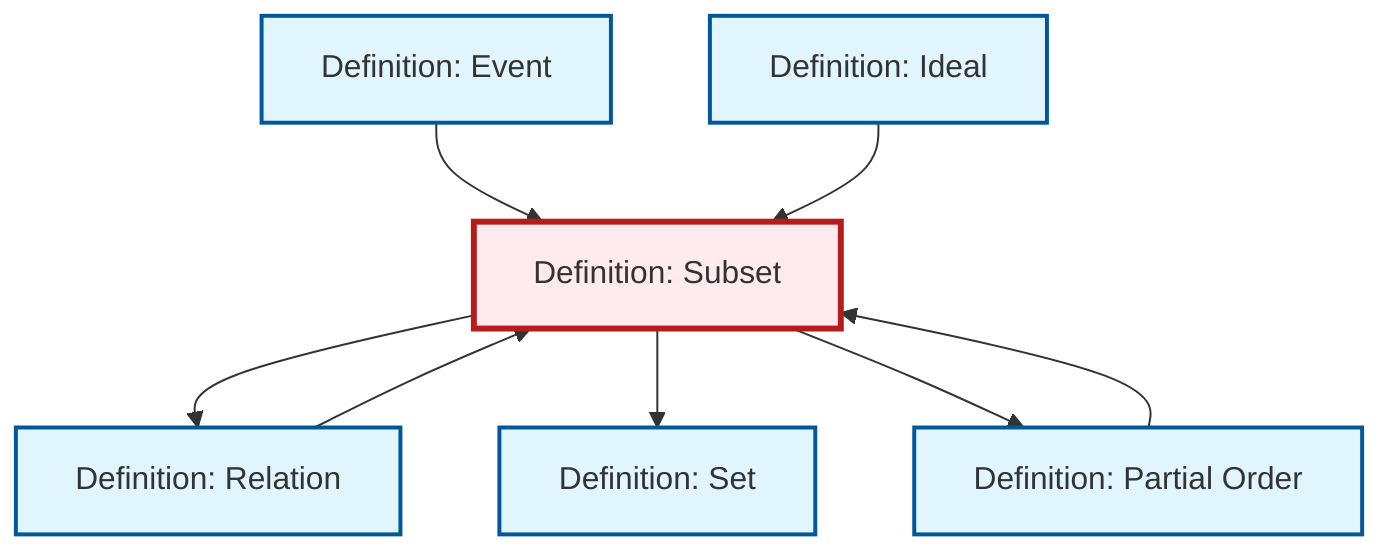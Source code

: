 graph TD
    classDef definition fill:#e1f5fe,stroke:#01579b,stroke-width:2px
    classDef theorem fill:#f3e5f5,stroke:#4a148c,stroke-width:2px
    classDef axiom fill:#fff3e0,stroke:#e65100,stroke-width:2px
    classDef example fill:#e8f5e9,stroke:#1b5e20,stroke-width:2px
    classDef current fill:#ffebee,stroke:#b71c1c,stroke-width:3px
    def-subset["Definition: Subset"]:::definition
    def-event["Definition: Event"]:::definition
    def-partial-order["Definition: Partial Order"]:::definition
    def-ideal["Definition: Ideal"]:::definition
    def-relation["Definition: Relation"]:::definition
    def-set["Definition: Set"]:::definition
    def-subset --> def-relation
    def-subset --> def-set
    def-event --> def-subset
    def-subset --> def-partial-order
    def-partial-order --> def-subset
    def-ideal --> def-subset
    def-relation --> def-subset
    class def-subset current